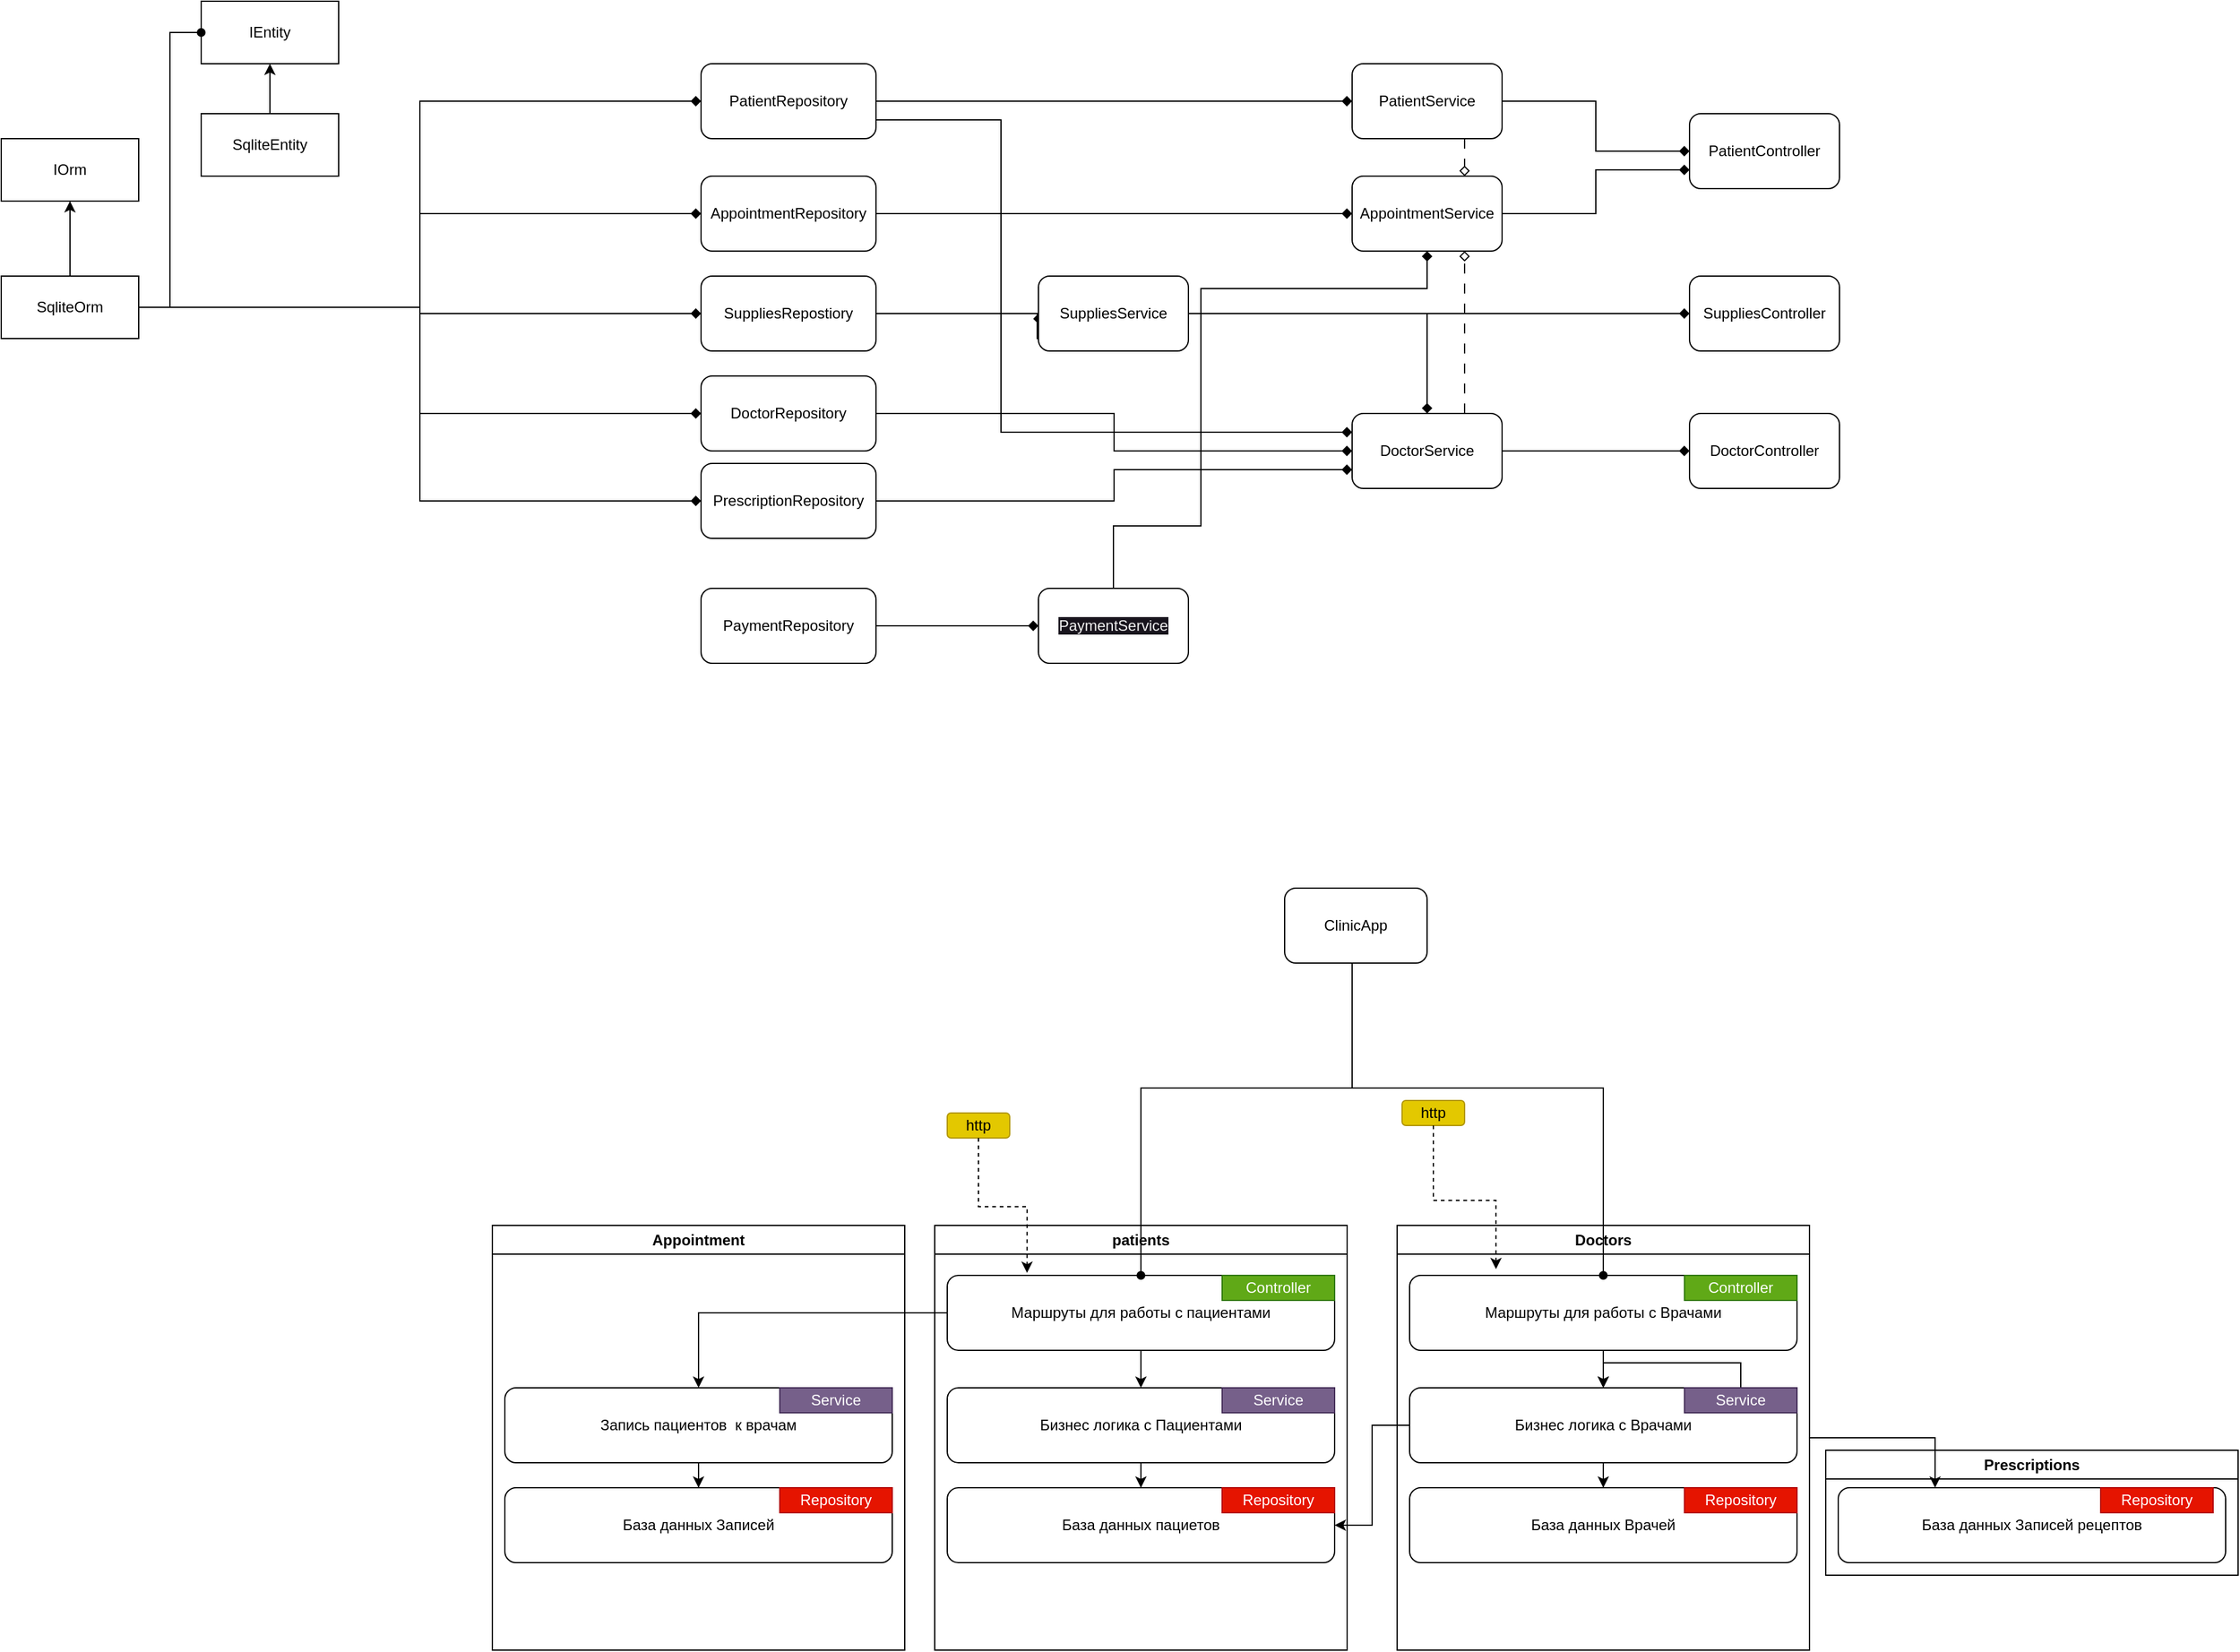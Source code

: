 <mxfile>
    <diagram id="C5RBs43oDa-KdzZeNtuy" name="Page-1">
        <mxGraphModel dx="1966" dy="1328" grid="1" gridSize="10" guides="1" tooltips="1" connect="1" arrows="1" fold="1" page="0" pageScale="1" pageWidth="827" pageHeight="1169" math="0" shadow="0">
            <root>
                <mxCell id="WIyWlLk6GJQsqaUBKTNV-0"/>
                <mxCell id="WIyWlLk6GJQsqaUBKTNV-1" parent="WIyWlLk6GJQsqaUBKTNV-0"/>
                <mxCell id="cg0KSg9u_-q0Aa4BXfWe-5" value="Prescriptions" style="swimlane;whiteSpace=wrap;html=1;" parent="WIyWlLk6GJQsqaUBKTNV-1" vertex="1">
                    <mxGeometry x="1010" y="570" width="330" height="100" as="geometry"/>
                </mxCell>
                <mxCell id="cg0KSg9u_-q0Aa4BXfWe-13" value="База данных Записей рецептов" style="rounded=1;whiteSpace=wrap;html=1;align=center;" parent="cg0KSg9u_-q0Aa4BXfWe-5" vertex="1">
                    <mxGeometry x="10" y="30" width="310" height="60" as="geometry"/>
                </mxCell>
                <mxCell id="cg0KSg9u_-q0Aa4BXfWe-14" value="Repository" style="rounded=0;whiteSpace=wrap;html=1;fillColor=#e51400;strokeColor=#B20000;fontColor=#ffffff;" parent="cg0KSg9u_-q0Aa4BXfWe-5" vertex="1">
                    <mxGeometry x="220" y="30" width="90" height="20" as="geometry"/>
                </mxCell>
                <mxCell id="YM2_Y6nuZBt199N-Kwbz-7" value="IOrm" style="html=1;whiteSpace=wrap;" parent="WIyWlLk6GJQsqaUBKTNV-1" vertex="1">
                    <mxGeometry x="-450" y="-480" width="110" height="50" as="geometry"/>
                </mxCell>
                <mxCell id="YM2_Y6nuZBt199N-Kwbz-8" value="IEntity" style="html=1;whiteSpace=wrap;" parent="WIyWlLk6GJQsqaUBKTNV-1" vertex="1">
                    <mxGeometry x="-290" y="-590" width="110" height="50" as="geometry"/>
                </mxCell>
                <mxCell id="YM2_Y6nuZBt199N-Kwbz-10" style="edgeStyle=orthogonalEdgeStyle;rounded=0;orthogonalLoop=1;jettySize=auto;html=1;entryX=0.5;entryY=1;entryDx=0;entryDy=0;" parent="WIyWlLk6GJQsqaUBKTNV-1" source="YM2_Y6nuZBt199N-Kwbz-9" target="YM2_Y6nuZBt199N-Kwbz-7" edge="1">
                    <mxGeometry relative="1" as="geometry"/>
                </mxCell>
                <mxCell id="YM2_Y6nuZBt199N-Kwbz-16" style="edgeStyle=orthogonalEdgeStyle;rounded=0;orthogonalLoop=1;jettySize=auto;html=1;exitX=1;exitY=0.5;exitDx=0;exitDy=0;entryX=0;entryY=0.5;entryDx=0;entryDy=0;endArrow=oval;endFill=1;" parent="WIyWlLk6GJQsqaUBKTNV-1" source="YM2_Y6nuZBt199N-Kwbz-9" target="YM2_Y6nuZBt199N-Kwbz-8" edge="1">
                    <mxGeometry relative="1" as="geometry"/>
                </mxCell>
                <mxCell id="cg0KSg9u_-q0Aa4BXfWe-26" style="edgeStyle=orthogonalEdgeStyle;rounded=0;orthogonalLoop=1;jettySize=auto;html=1;entryX=0;entryY=0.5;entryDx=0;entryDy=0;endArrow=diamond;endFill=1;" parent="WIyWlLk6GJQsqaUBKTNV-1" source="YM2_Y6nuZBt199N-Kwbz-9" target="YM2_Y6nuZBt199N-Kwbz-61" edge="1">
                    <mxGeometry relative="1" as="geometry"/>
                </mxCell>
                <mxCell id="cg0KSg9u_-q0Aa4BXfWe-27" style="edgeStyle=orthogonalEdgeStyle;rounded=0;orthogonalLoop=1;jettySize=auto;html=1;entryX=0;entryY=0.5;entryDx=0;entryDy=0;endArrow=diamond;endFill=1;" parent="WIyWlLk6GJQsqaUBKTNV-1" source="YM2_Y6nuZBt199N-Kwbz-9" target="YM2_Y6nuZBt199N-Kwbz-63" edge="1">
                    <mxGeometry relative="1" as="geometry"/>
                </mxCell>
                <mxCell id="cg0KSg9u_-q0Aa4BXfWe-28" style="edgeStyle=orthogonalEdgeStyle;rounded=0;orthogonalLoop=1;jettySize=auto;html=1;entryX=0;entryY=0.5;entryDx=0;entryDy=0;endArrow=diamond;endFill=1;" parent="WIyWlLk6GJQsqaUBKTNV-1" source="YM2_Y6nuZBt199N-Kwbz-9" target="YM2_Y6nuZBt199N-Kwbz-62" edge="1">
                    <mxGeometry relative="1" as="geometry"/>
                </mxCell>
                <mxCell id="cg0KSg9u_-q0Aa4BXfWe-29" style="edgeStyle=orthogonalEdgeStyle;rounded=0;orthogonalLoop=1;jettySize=auto;html=1;entryX=0;entryY=0.5;entryDx=0;entryDy=0;endArrow=diamond;endFill=1;" parent="WIyWlLk6GJQsqaUBKTNV-1" source="YM2_Y6nuZBt199N-Kwbz-9" target="cg0KSg9u_-q0Aa4BXfWe-16" edge="1">
                    <mxGeometry relative="1" as="geometry"/>
                </mxCell>
                <mxCell id="24" style="edgeStyle=orthogonalEdgeStyle;rounded=0;html=1;entryX=0;entryY=0.5;entryDx=0;entryDy=0;endArrow=diamond;endFill=1;" parent="WIyWlLk6GJQsqaUBKTNV-1" source="YM2_Y6nuZBt199N-Kwbz-9" target="18" edge="1">
                    <mxGeometry relative="1" as="geometry"/>
                </mxCell>
                <mxCell id="YM2_Y6nuZBt199N-Kwbz-9" value="SqliteOrm" style="html=1;whiteSpace=wrap;" parent="WIyWlLk6GJQsqaUBKTNV-1" vertex="1">
                    <mxGeometry x="-450" y="-370" width="110" height="50" as="geometry"/>
                </mxCell>
                <mxCell id="YM2_Y6nuZBt199N-Kwbz-12" style="edgeStyle=orthogonalEdgeStyle;rounded=0;orthogonalLoop=1;jettySize=auto;html=1;entryX=0.5;entryY=1;entryDx=0;entryDy=0;" parent="WIyWlLk6GJQsqaUBKTNV-1" source="YM2_Y6nuZBt199N-Kwbz-11" target="YM2_Y6nuZBt199N-Kwbz-8" edge="1">
                    <mxGeometry relative="1" as="geometry"/>
                </mxCell>
                <mxCell id="YM2_Y6nuZBt199N-Kwbz-11" value="SqliteEntity" style="html=1;whiteSpace=wrap;" parent="WIyWlLk6GJQsqaUBKTNV-1" vertex="1">
                    <mxGeometry x="-290" y="-500" width="110" height="50" as="geometry"/>
                </mxCell>
                <mxCell id="YM2_Y6nuZBt199N-Kwbz-19" value="patients" style="swimlane;whiteSpace=wrap;html=1;" parent="WIyWlLk6GJQsqaUBKTNV-1" vertex="1">
                    <mxGeometry x="297" y="390" width="330" height="340" as="geometry"/>
                </mxCell>
                <mxCell id="YM2_Y6nuZBt199N-Kwbz-55" style="edgeStyle=orthogonalEdgeStyle;rounded=0;orthogonalLoop=1;jettySize=auto;html=1;" parent="YM2_Y6nuZBt199N-Kwbz-19" source="YM2_Y6nuZBt199N-Kwbz-18" target="YM2_Y6nuZBt199N-Kwbz-24" edge="1">
                    <mxGeometry relative="1" as="geometry"/>
                </mxCell>
                <mxCell id="YM2_Y6nuZBt199N-Kwbz-18" value="Маршруты для работы с пациентами" style="rounded=1;whiteSpace=wrap;html=1;align=center;" parent="YM2_Y6nuZBt199N-Kwbz-19" vertex="1">
                    <mxGeometry x="10" y="40" width="310" height="60" as="geometry"/>
                </mxCell>
                <mxCell id="YM2_Y6nuZBt199N-Kwbz-23" value="Controller" style="rounded=0;whiteSpace=wrap;html=1;fillColor=#60a917;fontColor=#ffffff;strokeColor=#2D7600;" parent="YM2_Y6nuZBt199N-Kwbz-19" vertex="1">
                    <mxGeometry x="230" y="40" width="90" height="20" as="geometry"/>
                </mxCell>
                <mxCell id="YM2_Y6nuZBt199N-Kwbz-53" style="edgeStyle=orthogonalEdgeStyle;rounded=0;orthogonalLoop=1;jettySize=auto;html=1;" parent="YM2_Y6nuZBt199N-Kwbz-19" source="YM2_Y6nuZBt199N-Kwbz-24" target="YM2_Y6nuZBt199N-Kwbz-27" edge="1">
                    <mxGeometry relative="1" as="geometry"/>
                </mxCell>
                <mxCell id="YM2_Y6nuZBt199N-Kwbz-24" value="Бизнес логика с Пациентами" style="rounded=1;whiteSpace=wrap;html=1;align=center;" parent="YM2_Y6nuZBt199N-Kwbz-19" vertex="1">
                    <mxGeometry x="10" y="130" width="310" height="60" as="geometry"/>
                </mxCell>
                <mxCell id="YM2_Y6nuZBt199N-Kwbz-25" value="Service" style="rounded=0;whiteSpace=wrap;html=1;fillColor=#76608a;strokeColor=#432D57;fontColor=#ffffff;" parent="YM2_Y6nuZBt199N-Kwbz-19" vertex="1">
                    <mxGeometry x="230" y="130" width="90" height="20" as="geometry"/>
                </mxCell>
                <mxCell id="YM2_Y6nuZBt199N-Kwbz-27" value="База данных пациетов" style="rounded=1;whiteSpace=wrap;html=1;align=center;" parent="YM2_Y6nuZBt199N-Kwbz-19" vertex="1">
                    <mxGeometry x="10" y="210" width="310" height="60" as="geometry"/>
                </mxCell>
                <mxCell id="YM2_Y6nuZBt199N-Kwbz-28" value="Repository" style="rounded=0;whiteSpace=wrap;html=1;fillColor=#e51400;strokeColor=#B20000;fontColor=#ffffff;" parent="YM2_Y6nuZBt199N-Kwbz-19" vertex="1">
                    <mxGeometry x="230" y="210" width="90" height="20" as="geometry"/>
                </mxCell>
                <mxCell id="YM2_Y6nuZBt199N-Kwbz-29" value="Doctors" style="swimlane;whiteSpace=wrap;html=1;" parent="WIyWlLk6GJQsqaUBKTNV-1" vertex="1">
                    <mxGeometry x="667" y="390" width="330" height="340" as="geometry"/>
                </mxCell>
                <mxCell id="YM2_Y6nuZBt199N-Kwbz-54" style="edgeStyle=orthogonalEdgeStyle;rounded=0;orthogonalLoop=1;jettySize=auto;html=1;entryX=0.5;entryY=0;entryDx=0;entryDy=0;" parent="YM2_Y6nuZBt199N-Kwbz-29" source="YM2_Y6nuZBt199N-Kwbz-30" target="YM2_Y6nuZBt199N-Kwbz-32" edge="1">
                    <mxGeometry relative="1" as="geometry"/>
                </mxCell>
                <mxCell id="YM2_Y6nuZBt199N-Kwbz-30" value="Маршруты для работы с Врачами" style="rounded=1;whiteSpace=wrap;html=1;align=center;" parent="YM2_Y6nuZBt199N-Kwbz-29" vertex="1">
                    <mxGeometry x="10" y="40" width="310" height="60" as="geometry"/>
                </mxCell>
                <mxCell id="YM2_Y6nuZBt199N-Kwbz-31" value="Controller" style="rounded=0;whiteSpace=wrap;html=1;fillColor=#60a917;fontColor=#ffffff;strokeColor=#2D7600;" parent="YM2_Y6nuZBt199N-Kwbz-29" vertex="1">
                    <mxGeometry x="230" y="40" width="90" height="20" as="geometry"/>
                </mxCell>
                <mxCell id="YM2_Y6nuZBt199N-Kwbz-52" style="edgeStyle=orthogonalEdgeStyle;rounded=0;orthogonalLoop=1;jettySize=auto;html=1;" parent="YM2_Y6nuZBt199N-Kwbz-29" source="YM2_Y6nuZBt199N-Kwbz-32" target="YM2_Y6nuZBt199N-Kwbz-34" edge="1">
                    <mxGeometry relative="1" as="geometry"/>
                </mxCell>
                <mxCell id="YM2_Y6nuZBt199N-Kwbz-32" value="Бизнес логика с Врачами" style="rounded=1;whiteSpace=wrap;html=1;align=center;" parent="YM2_Y6nuZBt199N-Kwbz-29" vertex="1">
                    <mxGeometry x="10" y="130" width="310" height="60" as="geometry"/>
                </mxCell>
                <mxCell id="cg0KSg9u_-q0Aa4BXfWe-0" style="edgeStyle=orthogonalEdgeStyle;rounded=0;orthogonalLoop=1;jettySize=auto;html=1;exitX=0.5;exitY=0;exitDx=0;exitDy=0;" parent="YM2_Y6nuZBt199N-Kwbz-29" source="YM2_Y6nuZBt199N-Kwbz-33" target="YM2_Y6nuZBt199N-Kwbz-32" edge="1">
                    <mxGeometry relative="1" as="geometry"/>
                </mxCell>
                <mxCell id="YM2_Y6nuZBt199N-Kwbz-33" value="Service" style="rounded=0;whiteSpace=wrap;html=1;fillColor=#76608a;strokeColor=#432D57;fontColor=#ffffff;" parent="YM2_Y6nuZBt199N-Kwbz-29" vertex="1">
                    <mxGeometry x="230" y="130" width="90" height="20" as="geometry"/>
                </mxCell>
                <mxCell id="YM2_Y6nuZBt199N-Kwbz-34" value="База данных Врачей" style="rounded=1;whiteSpace=wrap;html=1;align=center;" parent="YM2_Y6nuZBt199N-Kwbz-29" vertex="1">
                    <mxGeometry x="10" y="210" width="310" height="60" as="geometry"/>
                </mxCell>
                <mxCell id="YM2_Y6nuZBt199N-Kwbz-35" value="Repository" style="rounded=0;whiteSpace=wrap;html=1;fillColor=#e51400;strokeColor=#B20000;fontColor=#ffffff;" parent="YM2_Y6nuZBt199N-Kwbz-29" vertex="1">
                    <mxGeometry x="230" y="210" width="90" height="20" as="geometry"/>
                </mxCell>
                <mxCell id="YM2_Y6nuZBt199N-Kwbz-37" value="http" style="rounded=1;whiteSpace=wrap;html=1;fillColor=#e3c800;fontColor=#000000;strokeColor=#B09500;" parent="WIyWlLk6GJQsqaUBKTNV-1" vertex="1">
                    <mxGeometry x="307" y="300" width="50" height="20" as="geometry"/>
                </mxCell>
                <mxCell id="cg0KSg9u_-q0Aa4BXfWe-15" style="edgeStyle=orthogonalEdgeStyle;rounded=0;orthogonalLoop=1;jettySize=auto;html=1;entryX=0.25;entryY=0;entryDx=0;entryDy=0;" parent="WIyWlLk6GJQsqaUBKTNV-1" source="YM2_Y6nuZBt199N-Kwbz-29" target="cg0KSg9u_-q0Aa4BXfWe-13" edge="1">
                    <mxGeometry relative="1" as="geometry"/>
                </mxCell>
                <mxCell id="YM2_Y6nuZBt199N-Kwbz-38" style="edgeStyle=orthogonalEdgeStyle;rounded=0;orthogonalLoop=1;jettySize=auto;html=1;entryX=0.206;entryY=-0.033;entryDx=0;entryDy=0;entryPerimeter=0;dashed=1;" parent="WIyWlLk6GJQsqaUBKTNV-1" source="YM2_Y6nuZBt199N-Kwbz-37" target="YM2_Y6nuZBt199N-Kwbz-18" edge="1">
                    <mxGeometry relative="1" as="geometry"/>
                </mxCell>
                <mxCell id="YM2_Y6nuZBt199N-Kwbz-39" value="http" style="rounded=1;whiteSpace=wrap;html=1;fillColor=#e3c800;fontColor=#000000;strokeColor=#B09500;" parent="WIyWlLk6GJQsqaUBKTNV-1" vertex="1">
                    <mxGeometry x="671" y="290" width="50" height="20" as="geometry"/>
                </mxCell>
                <mxCell id="YM2_Y6nuZBt199N-Kwbz-40" style="edgeStyle=orthogonalEdgeStyle;rounded=0;orthogonalLoop=1;jettySize=auto;html=1;entryX=0.223;entryY=-0.083;entryDx=0;entryDy=0;entryPerimeter=0;dashed=1;" parent="WIyWlLk6GJQsqaUBKTNV-1" source="YM2_Y6nuZBt199N-Kwbz-39" target="YM2_Y6nuZBt199N-Kwbz-30" edge="1">
                    <mxGeometry relative="1" as="geometry"/>
                </mxCell>
                <mxCell id="YM2_Y6nuZBt199N-Kwbz-42" style="edgeStyle=orthogonalEdgeStyle;rounded=0;orthogonalLoop=1;jettySize=auto;html=1;entryX=0.5;entryY=0;entryDx=0;entryDy=0;endArrow=oval;endFill=1;" parent="WIyWlLk6GJQsqaUBKTNV-1" source="YM2_Y6nuZBt199N-Kwbz-41" target="YM2_Y6nuZBt199N-Kwbz-18" edge="1">
                    <mxGeometry relative="1" as="geometry">
                        <Array as="points">
                            <mxPoint x="631" y="280"/>
                            <mxPoint x="462" y="280"/>
                        </Array>
                    </mxGeometry>
                </mxCell>
                <mxCell id="YM2_Y6nuZBt199N-Kwbz-43" style="edgeStyle=orthogonalEdgeStyle;rounded=0;orthogonalLoop=1;jettySize=auto;html=1;entryX=0.5;entryY=0;entryDx=0;entryDy=0;endArrow=oval;endFill=1;" parent="WIyWlLk6GJQsqaUBKTNV-1" source="YM2_Y6nuZBt199N-Kwbz-41" target="YM2_Y6nuZBt199N-Kwbz-30" edge="1">
                    <mxGeometry relative="1" as="geometry">
                        <Array as="points">
                            <mxPoint x="631" y="280"/>
                            <mxPoint x="832" y="280"/>
                        </Array>
                    </mxGeometry>
                </mxCell>
                <mxCell id="YM2_Y6nuZBt199N-Kwbz-41" value="ClinicApp" style="rounded=1;whiteSpace=wrap;html=1;" parent="WIyWlLk6GJQsqaUBKTNV-1" vertex="1">
                    <mxGeometry x="577" y="120" width="114" height="60" as="geometry"/>
                </mxCell>
                <mxCell id="YM2_Y6nuZBt199N-Kwbz-44" value="Appointment" style="swimlane;whiteSpace=wrap;html=1;" parent="WIyWlLk6GJQsqaUBKTNV-1" vertex="1">
                    <mxGeometry x="-57" y="390" width="330" height="340" as="geometry"/>
                </mxCell>
                <mxCell id="YM2_Y6nuZBt199N-Kwbz-57" style="edgeStyle=orthogonalEdgeStyle;rounded=0;orthogonalLoop=1;jettySize=auto;html=1;" parent="YM2_Y6nuZBt199N-Kwbz-44" source="YM2_Y6nuZBt199N-Kwbz-47" target="YM2_Y6nuZBt199N-Kwbz-49" edge="1">
                    <mxGeometry relative="1" as="geometry"/>
                </mxCell>
                <mxCell id="YM2_Y6nuZBt199N-Kwbz-47" value="Запись пациентов&amp;nbsp; к врачам" style="rounded=1;whiteSpace=wrap;html=1;align=center;" parent="YM2_Y6nuZBt199N-Kwbz-44" vertex="1">
                    <mxGeometry x="10" y="130" width="310" height="60" as="geometry"/>
                </mxCell>
                <mxCell id="YM2_Y6nuZBt199N-Kwbz-48" value="Service" style="rounded=0;whiteSpace=wrap;html=1;fillColor=#76608a;strokeColor=#432D57;fontColor=#ffffff;" parent="YM2_Y6nuZBt199N-Kwbz-44" vertex="1">
                    <mxGeometry x="230" y="130" width="90" height="20" as="geometry"/>
                </mxCell>
                <mxCell id="YM2_Y6nuZBt199N-Kwbz-49" value="База данных Записей" style="rounded=1;whiteSpace=wrap;html=1;align=center;" parent="YM2_Y6nuZBt199N-Kwbz-44" vertex="1">
                    <mxGeometry x="10" y="210" width="310" height="60" as="geometry"/>
                </mxCell>
                <mxCell id="YM2_Y6nuZBt199N-Kwbz-50" value="Repository" style="rounded=0;whiteSpace=wrap;html=1;fillColor=#e51400;strokeColor=#B20000;fontColor=#ffffff;" parent="YM2_Y6nuZBt199N-Kwbz-44" vertex="1">
                    <mxGeometry x="230" y="210" width="90" height="20" as="geometry"/>
                </mxCell>
                <mxCell id="cg0KSg9u_-q0Aa4BXfWe-17" style="edgeStyle=orthogonalEdgeStyle;rounded=0;orthogonalLoop=1;jettySize=auto;html=1;entryX=0;entryY=0.5;entryDx=0;entryDy=0;endArrow=diamond;endFill=1;" parent="WIyWlLk6GJQsqaUBKTNV-1" source="YM2_Y6nuZBt199N-Kwbz-61" target="YM2_Y6nuZBt199N-Kwbz-72" edge="1">
                    <mxGeometry relative="1" as="geometry"/>
                </mxCell>
                <mxCell id="cg0KSg9u_-q0Aa4BXfWe-23" style="edgeStyle=orthogonalEdgeStyle;rounded=0;orthogonalLoop=1;jettySize=auto;html=1;exitX=1;exitY=0.75;exitDx=0;exitDy=0;entryX=0;entryY=0.25;entryDx=0;entryDy=0;endArrow=diamond;endFill=1;" parent="WIyWlLk6GJQsqaUBKTNV-1" source="YM2_Y6nuZBt199N-Kwbz-61" target="YM2_Y6nuZBt199N-Kwbz-73" edge="1">
                    <mxGeometry relative="1" as="geometry">
                        <Array as="points">
                            <mxPoint x="350" y="-495"/>
                            <mxPoint x="350" y="-245"/>
                        </Array>
                    </mxGeometry>
                </mxCell>
                <mxCell id="YM2_Y6nuZBt199N-Kwbz-61" value="PatientRepository" style="rounded=1;whiteSpace=wrap;html=1;" parent="WIyWlLk6GJQsqaUBKTNV-1" vertex="1">
                    <mxGeometry x="110" y="-540" width="140" height="60" as="geometry"/>
                </mxCell>
                <mxCell id="cg0KSg9u_-q0Aa4BXfWe-22" style="edgeStyle=orthogonalEdgeStyle;rounded=0;orthogonalLoop=1;jettySize=auto;html=1;entryX=0;entryY=0.5;entryDx=0;entryDy=0;endArrow=diamond;endFill=1;" parent="WIyWlLk6GJQsqaUBKTNV-1" source="YM2_Y6nuZBt199N-Kwbz-62" target="YM2_Y6nuZBt199N-Kwbz-73" edge="1">
                    <mxGeometry relative="1" as="geometry"/>
                </mxCell>
                <mxCell id="YM2_Y6nuZBt199N-Kwbz-62" value="DoctorRepository" style="rounded=1;whiteSpace=wrap;html=1;" parent="WIyWlLk6GJQsqaUBKTNV-1" vertex="1">
                    <mxGeometry x="110" y="-290" width="140" height="60" as="geometry"/>
                </mxCell>
                <mxCell id="8" style="edgeStyle=orthogonalEdgeStyle;rounded=0;html=1;entryX=0;entryY=0.5;entryDx=0;entryDy=0;endArrow=diamond;endFill=1;" parent="WIyWlLk6GJQsqaUBKTNV-1" source="YM2_Y6nuZBt199N-Kwbz-63" target="YM2_Y6nuZBt199N-Kwbz-74" edge="1">
                    <mxGeometry relative="1" as="geometry"/>
                </mxCell>
                <mxCell id="YM2_Y6nuZBt199N-Kwbz-63" value="AppointmentRepository" style="rounded=1;whiteSpace=wrap;html=1;" parent="WIyWlLk6GJQsqaUBKTNV-1" vertex="1">
                    <mxGeometry x="110" y="-450" width="140" height="60" as="geometry"/>
                </mxCell>
                <mxCell id="cg0KSg9u_-q0Aa4BXfWe-19" style="edgeStyle=orthogonalEdgeStyle;rounded=0;orthogonalLoop=1;jettySize=auto;html=1;entryX=0;entryY=0.5;entryDx=0;entryDy=0;endArrow=diamond;endFill=1;" parent="WIyWlLk6GJQsqaUBKTNV-1" source="YM2_Y6nuZBt199N-Kwbz-72" target="YM2_Y6nuZBt199N-Kwbz-79" edge="1">
                    <mxGeometry relative="1" as="geometry"/>
                </mxCell>
                <mxCell id="17" style="edgeStyle=orthogonalEdgeStyle;rounded=0;html=1;exitX=0.75;exitY=1;exitDx=0;exitDy=0;entryX=0.75;entryY=0;entryDx=0;entryDy=0;endArrow=diamond;endFill=0;dashed=1;dashPattern=8 8;" parent="WIyWlLk6GJQsqaUBKTNV-1" source="YM2_Y6nuZBt199N-Kwbz-72" target="YM2_Y6nuZBt199N-Kwbz-74" edge="1">
                    <mxGeometry relative="1" as="geometry"/>
                </mxCell>
                <mxCell id="YM2_Y6nuZBt199N-Kwbz-72" value="PatientService" style="rounded=1;whiteSpace=wrap;html=1;" parent="WIyWlLk6GJQsqaUBKTNV-1" vertex="1">
                    <mxGeometry x="631" y="-540" width="120" height="60" as="geometry"/>
                </mxCell>
                <mxCell id="cg0KSg9u_-q0Aa4BXfWe-25" style="edgeStyle=orthogonalEdgeStyle;rounded=0;orthogonalLoop=1;jettySize=auto;html=1;entryX=0;entryY=0.5;entryDx=0;entryDy=0;endArrow=diamond;endFill=1;" parent="WIyWlLk6GJQsqaUBKTNV-1" source="YM2_Y6nuZBt199N-Kwbz-73" target="YM2_Y6nuZBt199N-Kwbz-80" edge="1">
                    <mxGeometry relative="1" as="geometry"/>
                </mxCell>
                <mxCell id="16" style="edgeStyle=orthogonalEdgeStyle;rounded=0;html=1;exitX=0.75;exitY=0;exitDx=0;exitDy=0;entryX=0.75;entryY=1;entryDx=0;entryDy=0;endArrow=diamond;endFill=0;dashed=1;dashPattern=8 8;" parent="WIyWlLk6GJQsqaUBKTNV-1" source="YM2_Y6nuZBt199N-Kwbz-73" target="YM2_Y6nuZBt199N-Kwbz-74" edge="1">
                    <mxGeometry relative="1" as="geometry"/>
                </mxCell>
                <mxCell id="YM2_Y6nuZBt199N-Kwbz-73" value="DoctorService" style="rounded=1;whiteSpace=wrap;html=1;" parent="WIyWlLk6GJQsqaUBKTNV-1" vertex="1">
                    <mxGeometry x="631" y="-260" width="120" height="60" as="geometry"/>
                </mxCell>
                <mxCell id="cg0KSg9u_-q0Aa4BXfWe-20" style="edgeStyle=orthogonalEdgeStyle;rounded=0;orthogonalLoop=1;jettySize=auto;html=1;entryX=0;entryY=0.75;entryDx=0;entryDy=0;endArrow=diamond;endFill=1;" parent="WIyWlLk6GJQsqaUBKTNV-1" source="YM2_Y6nuZBt199N-Kwbz-74" target="YM2_Y6nuZBt199N-Kwbz-79" edge="1">
                    <mxGeometry relative="1" as="geometry"/>
                </mxCell>
                <mxCell id="YM2_Y6nuZBt199N-Kwbz-74" value="AppointmentService" style="rounded=1;whiteSpace=wrap;html=1;" parent="WIyWlLk6GJQsqaUBKTNV-1" vertex="1">
                    <mxGeometry x="631" y="-450" width="120" height="60" as="geometry"/>
                </mxCell>
                <mxCell id="YM2_Y6nuZBt199N-Kwbz-79" value="PatientController" style="rounded=1;whiteSpace=wrap;html=1;" parent="WIyWlLk6GJQsqaUBKTNV-1" vertex="1">
                    <mxGeometry x="901" y="-500" width="120" height="60" as="geometry"/>
                </mxCell>
                <mxCell id="YM2_Y6nuZBt199N-Kwbz-80" value="DoctorController" style="rounded=1;whiteSpace=wrap;html=1;" parent="WIyWlLk6GJQsqaUBKTNV-1" vertex="1">
                    <mxGeometry x="901" y="-260" width="120" height="60" as="geometry"/>
                </mxCell>
                <mxCell id="cg0KSg9u_-q0Aa4BXfWe-2" style="edgeStyle=orthogonalEdgeStyle;rounded=0;orthogonalLoop=1;jettySize=auto;html=1;" parent="WIyWlLk6GJQsqaUBKTNV-1" source="YM2_Y6nuZBt199N-Kwbz-18" target="YM2_Y6nuZBt199N-Kwbz-47" edge="1">
                    <mxGeometry relative="1" as="geometry"/>
                </mxCell>
                <mxCell id="cg0KSg9u_-q0Aa4BXfWe-4" style="edgeStyle=orthogonalEdgeStyle;rounded=0;orthogonalLoop=1;jettySize=auto;html=1;entryX=1;entryY=0.5;entryDx=0;entryDy=0;" parent="WIyWlLk6GJQsqaUBKTNV-1" source="YM2_Y6nuZBt199N-Kwbz-32" target="YM2_Y6nuZBt199N-Kwbz-27" edge="1">
                    <mxGeometry relative="1" as="geometry"/>
                </mxCell>
                <mxCell id="cg0KSg9u_-q0Aa4BXfWe-24" style="edgeStyle=orthogonalEdgeStyle;rounded=0;orthogonalLoop=1;jettySize=auto;html=1;entryX=0;entryY=0.75;entryDx=0;entryDy=0;endArrow=diamond;endFill=1;" parent="WIyWlLk6GJQsqaUBKTNV-1" source="cg0KSg9u_-q0Aa4BXfWe-16" target="YM2_Y6nuZBt199N-Kwbz-73" edge="1">
                    <mxGeometry relative="1" as="geometry"/>
                </mxCell>
                <mxCell id="cg0KSg9u_-q0Aa4BXfWe-16" value="PrescriptionRepository" style="rounded=1;whiteSpace=wrap;html=1;" parent="WIyWlLk6GJQsqaUBKTNV-1" vertex="1">
                    <mxGeometry x="110" y="-220" width="140" height="60" as="geometry"/>
                </mxCell>
                <mxCell id="12" style="edgeStyle=orthogonalEdgeStyle;rounded=0;html=1;entryX=0;entryY=0.5;entryDx=0;entryDy=0;endArrow=diamond;endFill=1;" parent="WIyWlLk6GJQsqaUBKTNV-1" source="3" target="10" edge="1">
                    <mxGeometry relative="1" as="geometry"/>
                </mxCell>
                <mxCell id="3" value="PaymentRepository" style="rounded=1;whiteSpace=wrap;html=1;" parent="WIyWlLk6GJQsqaUBKTNV-1" vertex="1">
                    <mxGeometry x="110" y="-120" width="140" height="60" as="geometry"/>
                </mxCell>
                <mxCell id="15" style="edgeStyle=orthogonalEdgeStyle;rounded=0;html=1;entryX=0.5;entryY=1;entryDx=0;entryDy=0;endArrow=diamond;endFill=1;exitX=0.5;exitY=0;exitDx=0;exitDy=0;" parent="WIyWlLk6GJQsqaUBKTNV-1" source="10" target="YM2_Y6nuZBt199N-Kwbz-74" edge="1">
                    <mxGeometry relative="1" as="geometry">
                        <Array as="points">
                            <mxPoint x="440" y="-170"/>
                            <mxPoint x="510" y="-170"/>
                            <mxPoint x="510" y="-360"/>
                            <mxPoint x="691" y="-360"/>
                        </Array>
                    </mxGeometry>
                </mxCell>
                <mxCell id="10" value="&lt;meta charset=&quot;utf-8&quot;&gt;&lt;span style=&quot;color: rgb(240, 240, 240); font-family: Helvetica; font-size: 12px; font-style: normal; font-variant-ligatures: normal; font-variant-caps: normal; font-weight: 400; letter-spacing: normal; orphans: 2; text-align: center; text-indent: 0px; text-transform: none; widows: 2; word-spacing: 0px; -webkit-text-stroke-width: 0px; background-color: rgb(24, 20, 29); text-decoration-thickness: initial; text-decoration-style: initial; text-decoration-color: initial; float: none; display: inline !important;&quot;&gt;PaymentService&lt;/span&gt;" style="rounded=1;whiteSpace=wrap;html=1;" parent="WIyWlLk6GJQsqaUBKTNV-1" vertex="1">
                    <mxGeometry x="380" y="-120" width="120" height="60" as="geometry"/>
                </mxCell>
                <mxCell id="22" style="edgeStyle=orthogonalEdgeStyle;rounded=0;html=1;entryX=0;entryY=0.5;entryDx=0;entryDy=0;endArrow=diamond;endFill=1;" parent="WIyWlLk6GJQsqaUBKTNV-1" source="18" target="21" edge="1">
                    <mxGeometry relative="1" as="geometry">
                        <Array as="points">
                            <mxPoint x="379" y="-340"/>
                            <mxPoint x="379" y="-320"/>
                        </Array>
                    </mxGeometry>
                </mxCell>
                <mxCell id="18" value="SuppliesRepostiory" style="rounded=1;whiteSpace=wrap;html=1;" parent="WIyWlLk6GJQsqaUBKTNV-1" vertex="1">
                    <mxGeometry x="110" y="-370" width="140" height="60" as="geometry"/>
                </mxCell>
                <mxCell id="23" style="edgeStyle=orthogonalEdgeStyle;rounded=0;html=1;entryX=0.5;entryY=0;entryDx=0;entryDy=0;endArrow=diamond;endFill=1;" parent="WIyWlLk6GJQsqaUBKTNV-1" source="21" target="YM2_Y6nuZBt199N-Kwbz-73" edge="1">
                    <mxGeometry relative="1" as="geometry"/>
                </mxCell>
                <mxCell id="28" style="edgeStyle=orthogonalEdgeStyle;html=1;entryX=0;entryY=0.5;entryDx=0;entryDy=0;endArrow=diamond;endFill=1;" edge="1" parent="WIyWlLk6GJQsqaUBKTNV-1" source="21" target="25">
                    <mxGeometry relative="1" as="geometry"/>
                </mxCell>
                <mxCell id="21" value="SuppliesService" style="rounded=1;whiteSpace=wrap;html=1;" parent="WIyWlLk6GJQsqaUBKTNV-1" vertex="1">
                    <mxGeometry x="380" y="-370" width="120" height="60" as="geometry"/>
                </mxCell>
                <mxCell id="25" value="SuppliesController" style="rounded=1;whiteSpace=wrap;html=1;" vertex="1" parent="WIyWlLk6GJQsqaUBKTNV-1">
                    <mxGeometry x="901" y="-370" width="120" height="60" as="geometry"/>
                </mxCell>
            </root>
        </mxGraphModel>
    </diagram>
</mxfile>
